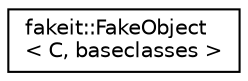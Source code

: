 digraph "Graphical Class Hierarchy"
{
  edge [fontname="Helvetica",fontsize="10",labelfontname="Helvetica",labelfontsize="10"];
  node [fontname="Helvetica",fontsize="10",shape=record];
  rankdir="LR";
  Node1 [label="fakeit::FakeObject\l\< C, baseclasses \>",height=0.2,width=0.4,color="black", fillcolor="white", style="filled",URL="$db/def/classfakeit_1_1FakeObject.html"];
}
